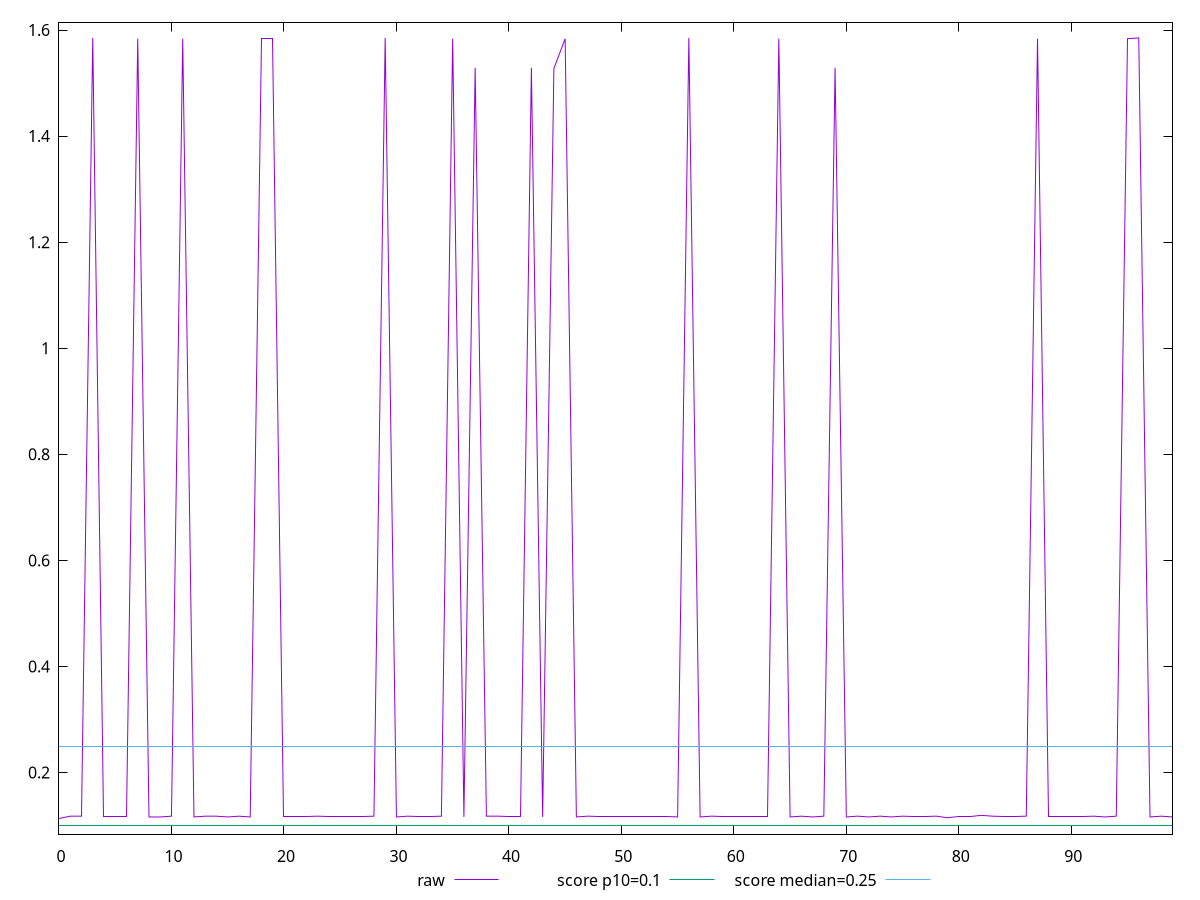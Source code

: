 reset

$raw <<EOF
0 0.113388671875
1 0.117841796875
2 0.1177978515625
3 1.585097885131836
4 0.116337890625
5 0.116337890625
6 0.116337890625
7 1.583637924194336
8 0.11630859375
9 0.116337890625
10 0.117841796875
11 1.583637924194336
12 0.116337890625
13 0.11781982421875
14 0.1177978515625
15 0.116337890625
16 0.1177978515625
17 0.116337890625
18 1.583637924194336
19 1.583637924194336
20 0.116337890625
21 0.116337890625
22 0.116337890625
23 0.1177978515625
24 0.116337890625
25 0.116337890625
26 0.116337890625
27 0.116337890625
28 0.1177978515625
29 1.5851418304443359
30 0.11630859375
31 0.1177978515625
32 0.117841796875
33 0.117841796875
34 0.1177978515625
35 1.583637924194336
36 0.116337890625
37 1.5289270782470703
38 0.1177978515625
39 0.117841796875
40 0.116337890625
41 0.116337890625
42 1.5288831329345705
43 0.116337890625
44 1.5274231719970703
45 1.583637924194336
46 0.116337890625
47 0.117841796875
48 0.116337890625
49 0.116337890625
50 0.117841796875
51 0.117841796875
52 0.1177978515625
53 0.1177978515625
54 0.1177978515625
55 0.116337890625
56 1.5851418304443359
57 0.116337890625
58 0.117841796875
59 0.116337890625
60 0.116337890625
61 0.116337890625
62 0.1177978515625
63 0.1177978515625
64 1.583637924194336
65 0.116337890625
66 0.1177978515625
67 0.116337890625
68 0.11781982421875
69 1.5289051055908205
70 0.116337890625
71 0.117841796875
72 0.116337890625
73 0.117841796875
74 0.116337890625
75 0.1177978515625
76 0.116337890625
77 0.116337890625
78 0.117841796875
79 0.11480712890625
80 0.1177978515625
81 0.1177978515625
82 0.11932861328125
83 0.1177978515625
84 0.116337890625
85 0.116337890625
86 0.117841796875
87 1.583637924194336
88 0.1177978515625
89 0.1177978515625
90 0.116337890625
91 0.116337890625
92 0.1177978515625
93 0.116337890625
94 0.1177978515625
95 1.583637924194336
96 1.5851418304443359
97 0.11630859375
98 0.1177978515625
99 0.116337890625
EOF

set key outside below
set xrange [0:99]
set yrange [0.08395360870361328:1.6145768936157225]
set trange [0.08395360870361328:1.6145768936157225]
set terminal svg size 640, 500 enhanced background rgb 'white'
set output "reports/report_00032_2021-02-25T10-28-15.087Z/cumulative-layout-shift/samples/astro/raw/values.svg"

plot $raw title "raw" with line, \
     0.1 title "score p10=0.1", \
     0.25 title "score median=0.25"

reset
